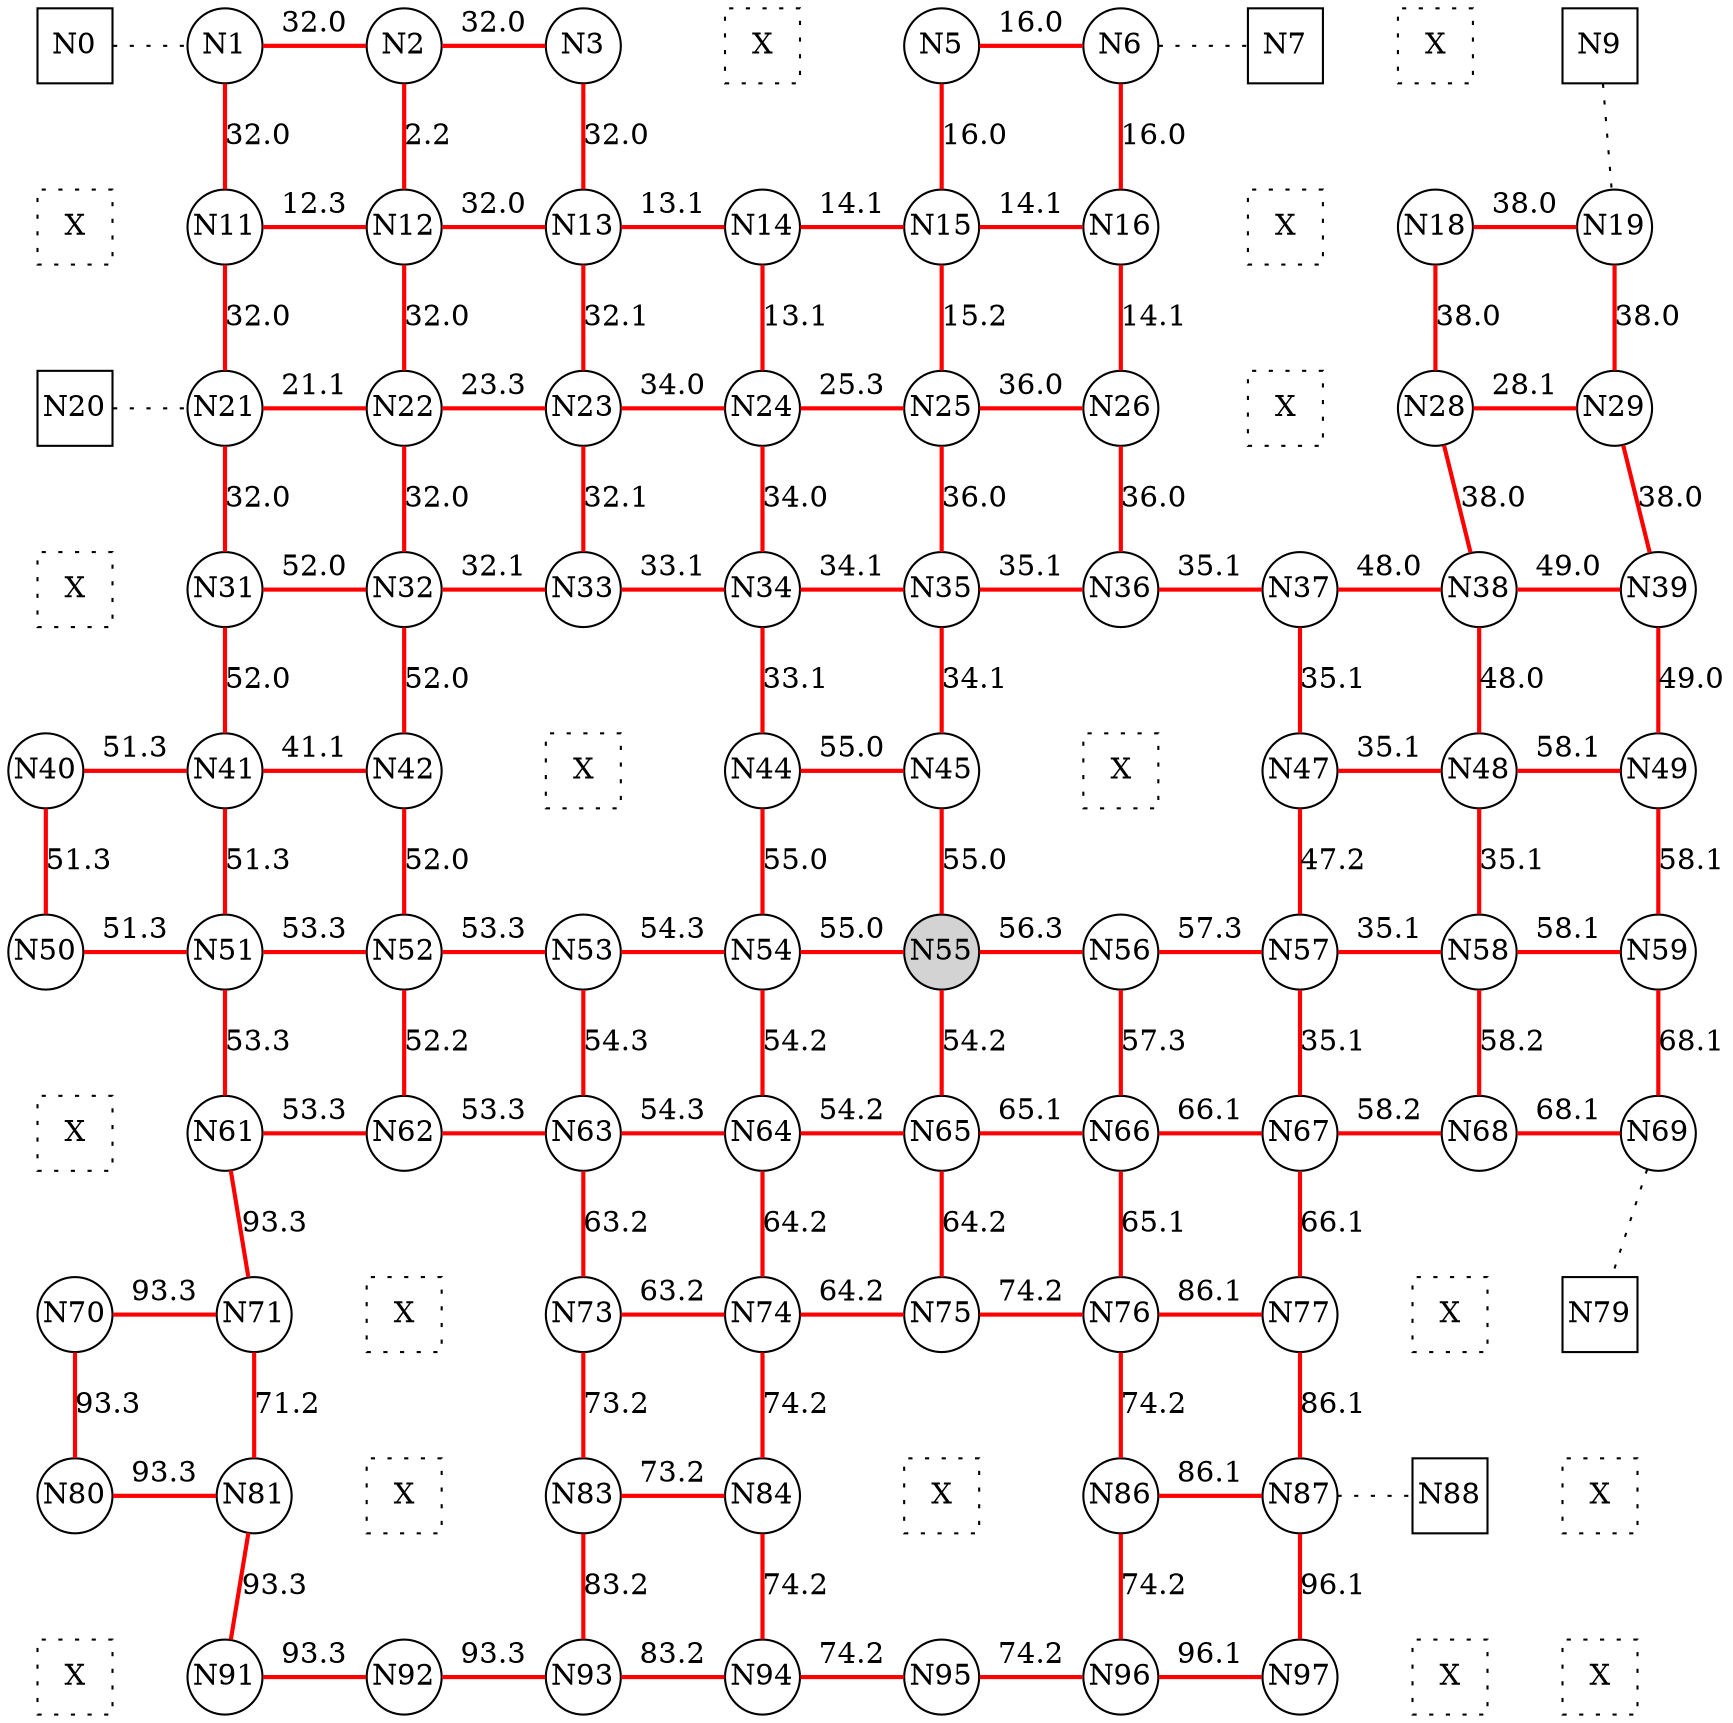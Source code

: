 
 digraph G { graph [layout=dot] 
 {rank=same; N0 [shape=square, fixedsize=true]; N1 [shape=circle, fixedsize=true]; N2 [shape=circle, fixedsize=true]; N3 [shape=circle, fixedsize=true]; N4 [shape=square, style=dotted, fixedsize=true, label=X]; N5 [shape=circle, fixedsize=true]; N6 [shape=circle, fixedsize=true]; N7 [shape=square, fixedsize=true]; N8 [shape=square, style=dotted, fixedsize=true, label=X]; N9 [shape=square, fixedsize=true];  }
 {rank=same; N10 [shape=square, style=dotted, fixedsize=true, label=X]; N11 [shape=circle, fixedsize=true]; N12 [shape=circle, fixedsize=true]; N13 [shape=circle, fixedsize=true]; N14 [shape=circle, fixedsize=true]; N15 [shape=circle, fixedsize=true]; N16 [shape=circle, fixedsize=true]; N17 [shape=square, style=dotted, fixedsize=true, label=X]; N18 [shape=circle, fixedsize=true]; N19 [shape=circle, fixedsize=true];  }
 {rank=same; N20 [shape=square, fixedsize=true]; N21 [shape=circle, fixedsize=true]; N22 [shape=circle, fixedsize=true]; N23 [shape=circle, fixedsize=true]; N24 [shape=circle, fixedsize=true]; N25 [shape=circle, fixedsize=true]; N26 [shape=circle, fixedsize=true]; N27 [shape=square, style=dotted, fixedsize=true, label=X]; N28 [shape=circle, fixedsize=true]; N29 [shape=circle, fixedsize=true];  }
 {rank=same; N30 [shape=square, style=dotted, fixedsize=true, label=X]; N31 [shape=circle, fixedsize=true]; N32 [shape=circle, fixedsize=true]; N33 [shape=circle, fixedsize=true]; N34 [shape=circle, fixedsize=true]; N35 [shape=circle, fixedsize=true]; N36 [shape=circle, fixedsize=true]; N37 [shape=circle, fixedsize=true]; N38 [shape=circle, fixedsize=true]; N39 [shape=circle, fixedsize=true];  }
 {rank=same; N40 [shape=circle, fixedsize=true]; N41 [shape=circle, fixedsize=true]; N42 [shape=circle, fixedsize=true]; N43 [shape=square, style=dotted, fixedsize=true, label=X]; N44 [shape=circle, fixedsize=true]; N45 [shape=circle, fixedsize=true]; N46 [shape=square, style=dotted, fixedsize=true, label=X]; N47 [shape=circle, fixedsize=true]; N48 [shape=circle, fixedsize=true]; N49 [shape=circle, fixedsize=true];  }
 {rank=same; N50 [shape=circle, fixedsize=true]; N51 [shape=circle, fixedsize=true]; N52 [shape=circle, fixedsize=true]; N53 [shape=circle, fixedsize=true]; N54 [shape=circle, fixedsize=true]; N55 [shape=circle, style=filled, fixedsize=true]; N56 [shape=circle, fixedsize=true]; N57 [shape=circle, fixedsize=true]; N58 [shape=circle, fixedsize=true]; N59 [shape=circle, fixedsize=true];  }
 {rank=same; N60 [shape=square, style=dotted, fixedsize=true, label=X]; N61 [shape=circle, fixedsize=true]; N62 [shape=circle, fixedsize=true]; N63 [shape=circle, fixedsize=true]; N64 [shape=circle, fixedsize=true]; N65 [shape=circle, fixedsize=true]; N66 [shape=circle, fixedsize=true]; N67 [shape=circle, fixedsize=true]; N68 [shape=circle, fixedsize=true]; N69 [shape=circle, fixedsize=true];  }
 {rank=same; N70 [shape=circle, fixedsize=true]; N71 [shape=circle, fixedsize=true]; N72 [shape=square, style=dotted, fixedsize=true, label=X]; N73 [shape=circle, fixedsize=true]; N74 [shape=circle, fixedsize=true]; N75 [shape=circle, fixedsize=true]; N76 [shape=circle, fixedsize=true]; N77 [shape=circle, fixedsize=true]; N78 [shape=square, style=dotted, fixedsize=true, label=X]; N79 [shape=square, fixedsize=true];  }
 {rank=same; N80 [shape=circle, fixedsize=true]; N81 [shape=circle, fixedsize=true]; N82 [shape=square, style=dotted, fixedsize=true, label=X]; N83 [shape=circle, fixedsize=true]; N84 [shape=circle, fixedsize=true]; N85 [shape=square, style=dotted, fixedsize=true, label=X]; N86 [shape=circle, fixedsize=true]; N87 [shape=circle, fixedsize=true]; N88 [shape=square, fixedsize=true]; N89 [shape=square, style=dotted, fixedsize=true, label=X];  }
 {rank=same; N90 [shape=square, style=dotted, fixedsize=true, label=X]; N91 [shape=circle, fixedsize=true]; N92 [shape=circle, fixedsize=true]; N93 [shape=circle, fixedsize=true]; N94 [shape=circle, fixedsize=true]; N95 [shape=circle, fixedsize=true]; N96 [shape=circle, fixedsize=true]; N97 [shape=circle, fixedsize=true]; N98 [shape=square, style=dotted, fixedsize=true, label=X]; N99 [shape=square, style=dotted, fixedsize=true, label=X];  }
N0->N1 [dir=none, style=dotted, label=""]
N1->N2 [dir=none, color=red, style=bold, label="32.0"]
N2->N3 [dir=none, color=red, style=bold, label="32.0"]
N3->N4 [dir=none, style=invis, label=" "]
N4->N5 [dir=none, style=invis, label=" "]
N5->N6 [dir=none, color=red, style=bold, label="16.0"]
N6->N7 [dir=none, style=dotted, label=""]
N7->N8 [dir=none, style=invis, label=" "]
N8->N9 [dir=none, style=invis, label=" "]
N10->N11 [dir=none, style=invis, label=" "]
N11->N12 [dir=none, color=red, style=bold, label="12.3"]
N12->N13 [dir=none, color=red, style=bold, label="32.0"]
N13->N14 [dir=none, color=red, style=bold, label="13.1"]
N14->N15 [dir=none, color=red, style=bold, label="14.1"]
N15->N16 [dir=none, color=red, style=bold, label="14.1"]
N16->N17 [dir=none, style=invis, label=" "]
N17->N18 [dir=none, style=invis, label=" "]
N18->N19 [dir=none, color=red, style=bold, label="38.0"]
N20->N21 [dir=none, style=dotted, label=""]
N21->N22 [dir=none, color=red, style=bold, label="21.1"]
N22->N23 [dir=none, color=red, style=bold, label="23.3"]
N23->N24 [dir=none, color=red, style=bold, label="34.0"]
N24->N25 [dir=none, color=red, style=bold, label="25.3"]
N25->N26 [dir=none, color=red, style=bold, label="36.0"]
N26->N27 [dir=none, style=invis, label=" "]
N27->N28 [dir=none, style=invis, label=" "]
N28->N29 [dir=none, color=red, style=bold, label="28.1"]
N30->N31 [dir=none, style=invis, label=" "]
N31->N32 [dir=none, color=red, style=bold, label="52.0"]
N32->N33 [dir=none, color=red, style=bold, label="32.1"]
N33->N34 [dir=none, color=red, style=bold, label="33.1"]
N34->N35 [dir=none, color=red, style=bold, label="34.1"]
N35->N36 [dir=none, color=red, style=bold, label="35.1"]
N36->N37 [dir=none, color=red, style=bold, label="35.1"]
N37->N38 [dir=none, color=red, style=bold, label="48.0"]
N38->N39 [dir=none, color=red, style=bold, label="49.0"]
N40->N41 [dir=none, color=red, style=bold, label="51.3"]
N41->N42 [dir=none, color=red, style=bold, label="41.1"]
N42->N43 [dir=none, style=invis, label=" "]
N43->N44 [dir=none, style=invis, label=" "]
N44->N45 [dir=none, color=red, style=bold, label="55.0"]
N45->N46 [dir=none, style=invis, label=" "]
N46->N47 [dir=none, style=invis, label=" "]
N47->N48 [dir=none, color=red, style=bold, label="35.1"]
N48->N49 [dir=none, color=red, style=bold, label="58.1"]
N50->N51 [dir=none, color=red, style=bold, label="51.3"]
N51->N52 [dir=none, color=red, style=bold, label="53.3"]
N52->N53 [dir=none, color=red, style=bold, label="53.3"]
N53->N54 [dir=none, color=red, style=bold, label="54.3"]
N54->N55 [dir=none, color=red, style=bold, label="55.0"]
N55->N56 [dir=none, color=red, style=bold, label="56.3"]
N56->N57 [dir=none, color=red, style=bold, label="57.3"]
N57->N58 [dir=none, color=red, style=bold, label="35.1"]
N58->N59 [dir=none, color=red, style=bold, label="58.1"]
N60->N61 [dir=none, style=invis, label=" "]
N61->N62 [dir=none, color=red, style=bold, label="53.3"]
N62->N63 [dir=none, color=red, style=bold, label="53.3"]
N63->N64 [dir=none, color=red, style=bold, label="54.3"]
N64->N65 [dir=none, color=red, style=bold, label="54.2"]
N65->N66 [dir=none, color=red, style=bold, label="65.1"]
N66->N67 [dir=none, color=red, style=bold, label="66.1"]
N67->N68 [dir=none, color=red, style=bold, label="58.2"]
N68->N69 [dir=none, color=red, style=bold, label="68.1"]
N70->N71 [dir=none, color=red, style=bold, label="93.3"]
N71->N72 [dir=none, style=invis, label=" "]
N72->N73 [dir=none, style=invis, label=" "]
N73->N74 [dir=none, color=red, style=bold, label="63.2"]
N74->N75 [dir=none, color=red, style=bold, label="64.2"]
N75->N76 [dir=none, color=red, style=bold, label="74.2"]
N76->N77 [dir=none, color=red, style=bold, label="86.1"]
N77->N78 [dir=none, style=invis, label=" "]
N78->N79 [dir=none, style=invis, label=" "]
N80->N81 [dir=none, color=red, style=bold, label="93.3"]
N81->N82 [dir=none, style=invis, label=" "]
N82->N83 [dir=none, style=invis, label=" "]
N83->N84 [dir=none, color=red, style=bold, label="73.2"]
N84->N85 [dir=none, style=invis, label=" "]
N85->N86 [dir=none, style=invis, label=" "]
N86->N87 [dir=none, color=red, style=bold, label="86.1"]
N87->N88 [dir=none, style=dotted, label=""]
N88->N89 [dir=none, style=invis, label=" "]
N90->N91 [dir=none, style=invis, label=" "]
N91->N92 [dir=none, color=red, style=bold, label="93.3"]
N92->N93 [dir=none, color=red, style=bold, label="93.3"]
N93->N94 [dir=none, color=red, style=bold, label="83.2"]
N94->N95 [dir=none, color=red, style=bold, label="74.2"]
N95->N96 [dir=none, color=red, style=bold, label="74.2"]
N96->N97 [dir=none, color=red, style=bold, label="96.1"]
N97->N98 [dir=none, style=invis, label=" "]
N98->N99 [dir=none, style=invis, label=" "]
N0->N10 [dir=none, style=invis, label=" "]
N10->N20 [dir=none, style=invis, label=" "]
N20->N30 [dir=none, style=invis, label=" "]
N30->N40 [dir=none, style=invis, label=" "]
N40->N50 [dir=none, color=red, style=bold, label="51.3"]
N50->N60 [dir=none, style=invis, label=" "]
N60->N70 [dir=none, style=invis, label=" "]
N70->N80 [dir=none, color=red, style=bold, label="93.3"]
N80->N90 [dir=none, style=invis, label=" "]
N1->N11 [dir=none, color=red, style=bold, label="32.0"]
N11->N21 [dir=none, color=red, style=bold, label="32.0"]
N21->N31 [dir=none, color=red, style=bold, label="32.0"]
N31->N41 [dir=none, color=red, style=bold, label="52.0"]
N41->N51 [dir=none, color=red, style=bold, label="51.3"]
N51->N61 [dir=none, color=red, style=bold, label="53.3"]
N61->N71 [dir=none, color=red, style=bold, label="93.3"]
N71->N81 [dir=none, color=red, style=bold, label="71.2"]
N81->N91 [dir=none, color=red, style=bold, label="93.3"]
N2->N12 [dir=none, color=red, style=bold, label="2.2"]
N12->N22 [dir=none, color=red, style=bold, label="32.0"]
N22->N32 [dir=none, color=red, style=bold, label="32.0"]
N32->N42 [dir=none, color=red, style=bold, label="52.0"]
N42->N52 [dir=none, color=red, style=bold, label="52.0"]
N52->N62 [dir=none, color=red, style=bold, label="52.2"]
N62->N72 [dir=none, style=invis, label=" "]
N72->N82 [dir=none, style=invis, label=" "]
N82->N92 [dir=none, style=invis, label=" "]
N3->N13 [dir=none, color=red, style=bold, label="32.0"]
N13->N23 [dir=none, color=red, style=bold, label="32.1"]
N23->N33 [dir=none, color=red, style=bold, label="32.1"]
N33->N43 [dir=none, style=invis, label=" "]
N43->N53 [dir=none, style=invis, label=" "]
N53->N63 [dir=none, color=red, style=bold, label="54.3"]
N63->N73 [dir=none, color=red, style=bold, label="63.2"]
N73->N83 [dir=none, color=red, style=bold, label="73.2"]
N83->N93 [dir=none, color=red, style=bold, label="83.2"]
N4->N14 [dir=none, style=invis, label=" "]
N14->N24 [dir=none, color=red, style=bold, label="13.1"]
N24->N34 [dir=none, color=red, style=bold, label="34.0"]
N34->N44 [dir=none, color=red, style=bold, label="33.1"]
N44->N54 [dir=none, color=red, style=bold, label="55.0"]
N54->N64 [dir=none, color=red, style=bold, label="54.2"]
N64->N74 [dir=none, color=red, style=bold, label="64.2"]
N74->N84 [dir=none, color=red, style=bold, label="74.2"]
N84->N94 [dir=none, color=red, style=bold, label="74.2"]
N5->N15 [dir=none, color=red, style=bold, label="16.0"]
N15->N25 [dir=none, color=red, style=bold, label="15.2"]
N25->N35 [dir=none, color=red, style=bold, label="36.0"]
N35->N45 [dir=none, color=red, style=bold, label="34.1"]
N45->N55 [dir=none, color=red, style=bold, label="55.0"]
N55->N65 [dir=none, color=red, style=bold, label="54.2"]
N65->N75 [dir=none, color=red, style=bold, label="64.2"]
N75->N85 [dir=none, style=invis, label=" "]
N85->N95 [dir=none, style=invis, label=" "]
N6->N16 [dir=none, color=red, style=bold, label="16.0"]
N16->N26 [dir=none, color=red, style=bold, label="14.1"]
N26->N36 [dir=none, color=red, style=bold, label="36.0"]
N36->N46 [dir=none, style=invis, label=" "]
N46->N56 [dir=none, style=invis, label=" "]
N56->N66 [dir=none, color=red, style=bold, label="57.3"]
N66->N76 [dir=none, color=red, style=bold, label="65.1"]
N76->N86 [dir=none, color=red, style=bold, label="74.2"]
N86->N96 [dir=none, color=red, style=bold, label="74.2"]
N7->N17 [dir=none, style=invis, label=" "]
N17->N27 [dir=none, style=invis, label=" "]
N27->N37 [dir=none, style=invis, label=" "]
N37->N47 [dir=none, color=red, style=bold, label="35.1"]
N47->N57 [dir=none, color=red, style=bold, label="47.2"]
N57->N67 [dir=none, color=red, style=bold, label="35.1"]
N67->N77 [dir=none, color=red, style=bold, label="66.1"]
N77->N87 [dir=none, color=red, style=bold, label="86.1"]
N87->N97 [dir=none, color=red, style=bold, label="96.1"]
N8->N18 [dir=none, style=invis, label=" "]
N18->N28 [dir=none, color=red, style=bold, label="38.0"]
N28->N38 [dir=none, color=red, style=bold, label="38.0"]
N38->N48 [dir=none, color=red, style=bold, label="48.0"]
N48->N58 [dir=none, color=red, style=bold, label="35.1"]
N58->N68 [dir=none, color=red, style=bold, label="58.2"]
N68->N78 [dir=none, style=invis, label=" "]
N78->N88 [dir=none, style=invis, label=" "]
N88->N98 [dir=none, style=invis, label=" "]
N9->N19 [dir=none, style=dotted, label=""]
N19->N29 [dir=none, color=red, style=bold, label="38.0"]
N29->N39 [dir=none, color=red, style=bold, label="38.0"]
N39->N49 [dir=none, color=red, style=bold, label="49.0"]
N49->N59 [dir=none, color=red, style=bold, label="58.1"]
N59->N69 [dir=none, color=red, style=bold, label="68.1"]
N69->N79 [dir=none, style=dotted, label=""]
N79->N89 [dir=none, style=invis, label=" "]
N89->N99 [dir=none, style=invis, label=" "]
 }